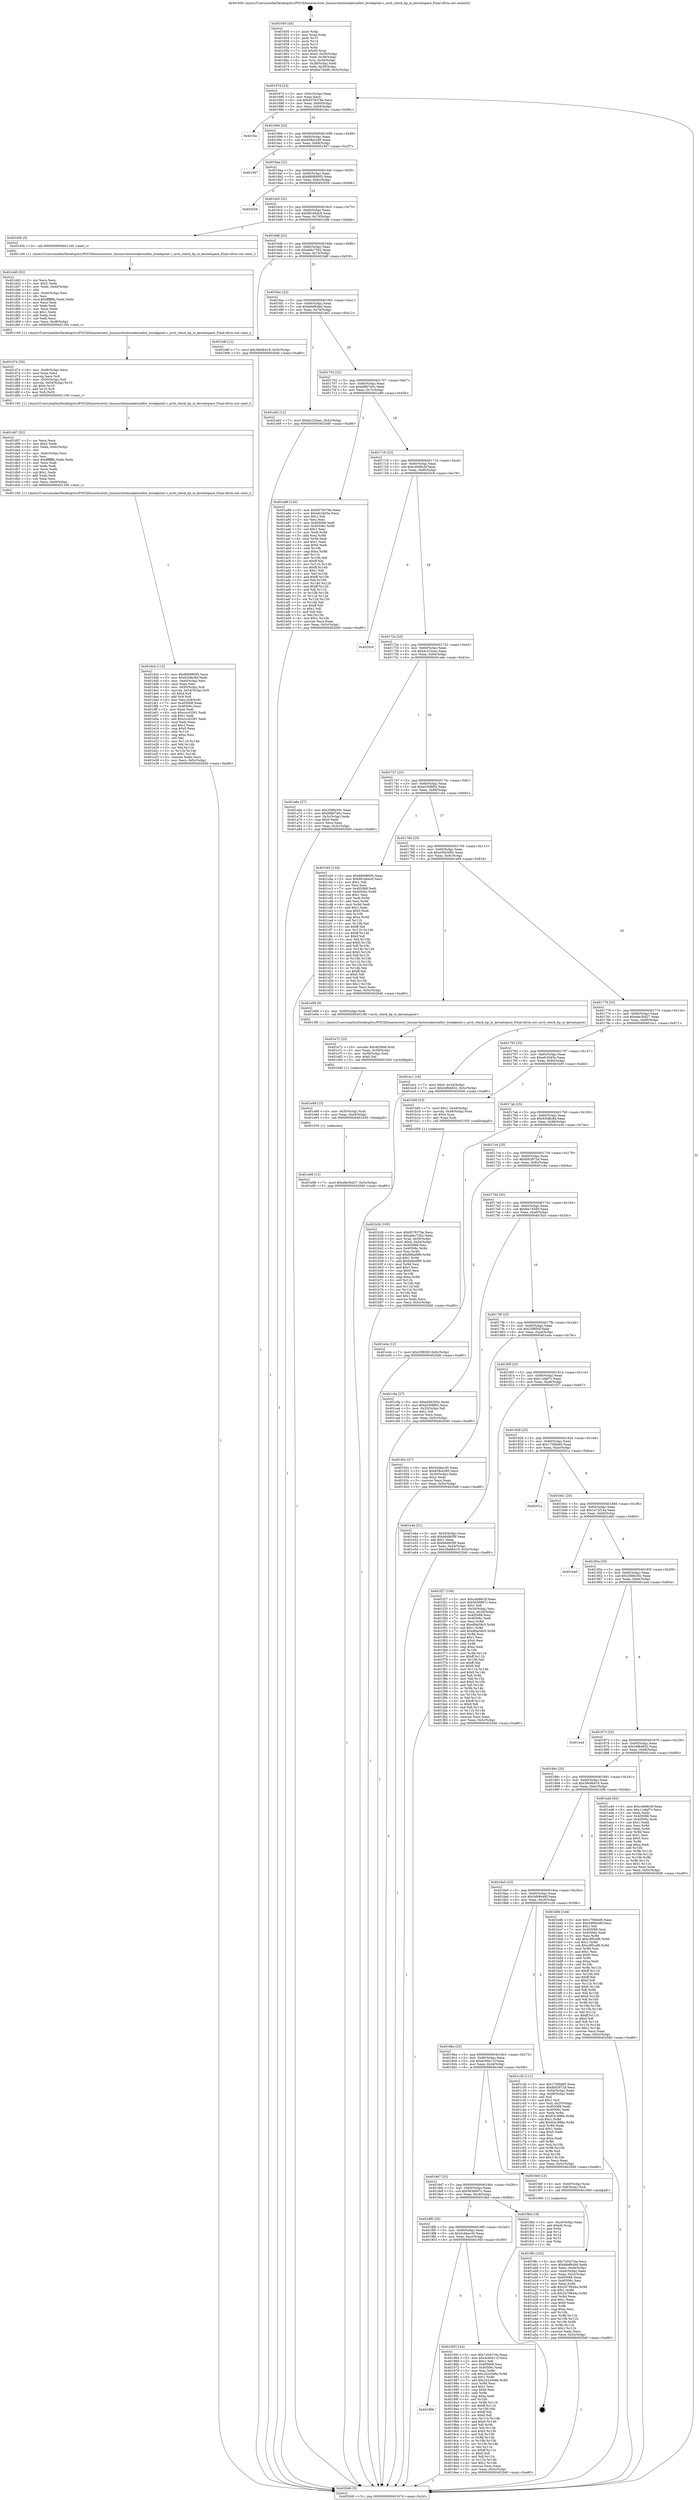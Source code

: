 digraph "0x401650" {
  label = "0x401650 (/mnt/c/Users/mathe/Desktop/tcc/POCII/binaries/extr_linuxarchxtensakernelhw_breakpoint.c_arch_check_bp_in_kernelspace_Final-ollvm.out::main(0))"
  labelloc = "t"
  node[shape=record]

  Entry [label="",width=0.3,height=0.3,shape=circle,fillcolor=black,style=filled]
  "0x40167d" [label="{
     0x40167d [23]\l
     | [instrs]\l
     &nbsp;&nbsp;0x40167d \<+3\>: mov -0x5c(%rbp),%eax\l
     &nbsp;&nbsp;0x401680 \<+2\>: mov %eax,%ecx\l
     &nbsp;&nbsp;0x401682 \<+6\>: sub $0x8578378e,%ecx\l
     &nbsp;&nbsp;0x401688 \<+3\>: mov %eax,-0x60(%rbp)\l
     &nbsp;&nbsp;0x40168b \<+3\>: mov %ecx,-0x64(%rbp)\l
     &nbsp;&nbsp;0x40168e \<+6\>: je 0000000000401fec \<main+0x99c\>\l
  }"]
  "0x401fec" [label="{
     0x401fec\l
  }", style=dashed]
  "0x401694" [label="{
     0x401694 [22]\l
     | [instrs]\l
     &nbsp;&nbsp;0x401694 \<+5\>: jmp 0000000000401699 \<main+0x49\>\l
     &nbsp;&nbsp;0x401699 \<+3\>: mov -0x60(%rbp),%eax\l
     &nbsp;&nbsp;0x40169c \<+5\>: sub $0x858ce280,%eax\l
     &nbsp;&nbsp;0x4016a1 \<+3\>: mov %eax,-0x68(%rbp)\l
     &nbsp;&nbsp;0x4016a4 \<+6\>: je 0000000000401947 \<main+0x2f7\>\l
  }"]
  Exit [label="",width=0.3,height=0.3,shape=circle,fillcolor=black,style=filled,peripheries=2]
  "0x401947" [label="{
     0x401947\l
  }", style=dashed]
  "0x4016aa" [label="{
     0x4016aa [22]\l
     | [instrs]\l
     &nbsp;&nbsp;0x4016aa \<+5\>: jmp 00000000004016af \<main+0x5f\>\l
     &nbsp;&nbsp;0x4016af \<+3\>: mov -0x60(%rbp),%eax\l
     &nbsp;&nbsp;0x4016b2 \<+5\>: sub $0x88088005,%eax\l
     &nbsp;&nbsp;0x4016b7 \<+3\>: mov %eax,-0x6c(%rbp)\l
     &nbsp;&nbsp;0x4016ba \<+6\>: je 0000000000402026 \<main+0x9d6\>\l
  }"]
  "0x401e98" [label="{
     0x401e98 [12]\l
     | [instrs]\l
     &nbsp;&nbsp;0x401e98 \<+7\>: movl $0xe8e30d27,-0x5c(%rbp)\l
     &nbsp;&nbsp;0x401e9f \<+5\>: jmp 00000000004020d0 \<main+0xa80\>\l
  }"]
  "0x402026" [label="{
     0x402026\l
  }", style=dashed]
  "0x4016c0" [label="{
     0x4016c0 [22]\l
     | [instrs]\l
     &nbsp;&nbsp;0x4016c0 \<+5\>: jmp 00000000004016c5 \<main+0x75\>\l
     &nbsp;&nbsp;0x4016c5 \<+3\>: mov -0x60(%rbp),%eax\l
     &nbsp;&nbsp;0x4016c8 \<+5\>: sub $0x981b64c8,%eax\l
     &nbsp;&nbsp;0x4016cd \<+3\>: mov %eax,-0x70(%rbp)\l
     &nbsp;&nbsp;0x4016d0 \<+6\>: je 0000000000401d3b \<main+0x6eb\>\l
  }"]
  "0x401e89" [label="{
     0x401e89 [15]\l
     | [instrs]\l
     &nbsp;&nbsp;0x401e89 \<+4\>: mov -0x50(%rbp),%rdi\l
     &nbsp;&nbsp;0x401e8d \<+6\>: mov %eax,-0xe4(%rbp)\l
     &nbsp;&nbsp;0x401e93 \<+5\>: call 0000000000401030 \<free@plt\>\l
     | [calls]\l
     &nbsp;&nbsp;0x401030 \{1\} (unknown)\l
  }"]
  "0x401d3b" [label="{
     0x401d3b [5]\l
     | [instrs]\l
     &nbsp;&nbsp;0x401d3b \<+5\>: call 0000000000401160 \<next_i\>\l
     | [calls]\l
     &nbsp;&nbsp;0x401160 \{1\} (/mnt/c/Users/mathe/Desktop/tcc/POCII/binaries/extr_linuxarchxtensakernelhw_breakpoint.c_arch_check_bp_in_kernelspace_Final-ollvm.out::next_i)\l
  }"]
  "0x4016d6" [label="{
     0x4016d6 [22]\l
     | [instrs]\l
     &nbsp;&nbsp;0x4016d6 \<+5\>: jmp 00000000004016db \<main+0x8b\>\l
     &nbsp;&nbsp;0x4016db \<+3\>: mov -0x60(%rbp),%eax\l
     &nbsp;&nbsp;0x4016de \<+5\>: sub $0xab6c7562,%eax\l
     &nbsp;&nbsp;0x4016e3 \<+3\>: mov %eax,-0x74(%rbp)\l
     &nbsp;&nbsp;0x4016e6 \<+6\>: je 0000000000401b8f \<main+0x53f\>\l
  }"]
  "0x401e72" [label="{
     0x401e72 [23]\l
     | [instrs]\l
     &nbsp;&nbsp;0x401e72 \<+10\>: movabs $0x4030b6,%rdi\l
     &nbsp;&nbsp;0x401e7c \<+3\>: mov %eax,-0x58(%rbp)\l
     &nbsp;&nbsp;0x401e7f \<+3\>: mov -0x58(%rbp),%esi\l
     &nbsp;&nbsp;0x401e82 \<+2\>: mov $0x0,%al\l
     &nbsp;&nbsp;0x401e84 \<+5\>: call 0000000000401040 \<printf@plt\>\l
     | [calls]\l
     &nbsp;&nbsp;0x401040 \{1\} (unknown)\l
  }"]
  "0x401b8f" [label="{
     0x401b8f [12]\l
     | [instrs]\l
     &nbsp;&nbsp;0x401b8f \<+7\>: movl $0x38e9b419,-0x5c(%rbp)\l
     &nbsp;&nbsp;0x401b96 \<+5\>: jmp 00000000004020d0 \<main+0xa80\>\l
  }"]
  "0x4016ec" [label="{
     0x4016ec [22]\l
     | [instrs]\l
     &nbsp;&nbsp;0x4016ec \<+5\>: jmp 00000000004016f1 \<main+0xa1\>\l
     &nbsp;&nbsp;0x4016f1 \<+3\>: mov -0x60(%rbp),%eax\l
     &nbsp;&nbsp;0x4016f4 \<+5\>: sub $0xb6ef64bd,%eax\l
     &nbsp;&nbsp;0x4016f9 \<+3\>: mov %eax,-0x78(%rbp)\l
     &nbsp;&nbsp;0x4016fc \<+6\>: je 0000000000401a62 \<main+0x412\>\l
  }"]
  "0x401dcb" [label="{
     0x401dcb [115]\l
     | [instrs]\l
     &nbsp;&nbsp;0x401dcb \<+5\>: mov $0x88088005,%ecx\l
     &nbsp;&nbsp;0x401dd0 \<+5\>: mov $0xfc5d6c8d,%edx\l
     &nbsp;&nbsp;0x401dd5 \<+6\>: mov -0xe0(%rbp),%esi\l
     &nbsp;&nbsp;0x401ddb \<+3\>: imul %eax,%esi\l
     &nbsp;&nbsp;0x401dde \<+4\>: mov -0x50(%rbp),%r8\l
     &nbsp;&nbsp;0x401de2 \<+4\>: movslq -0x54(%rbp),%r9\l
     &nbsp;&nbsp;0x401de6 \<+4\>: shl $0x4,%r9\l
     &nbsp;&nbsp;0x401dea \<+3\>: add %r9,%r8\l
     &nbsp;&nbsp;0x401ded \<+4\>: mov %esi,0x8(%r8)\l
     &nbsp;&nbsp;0x401df1 \<+7\>: mov 0x405068,%eax\l
     &nbsp;&nbsp;0x401df8 \<+7\>: mov 0x40506c,%esi\l
     &nbsp;&nbsp;0x401dff \<+2\>: mov %eax,%edi\l
     &nbsp;&nbsp;0x401e01 \<+6\>: sub $0xccc43391,%edi\l
     &nbsp;&nbsp;0x401e07 \<+3\>: sub $0x1,%edi\l
     &nbsp;&nbsp;0x401e0a \<+6\>: add $0xccc43391,%edi\l
     &nbsp;&nbsp;0x401e10 \<+3\>: imul %edi,%eax\l
     &nbsp;&nbsp;0x401e13 \<+3\>: and $0x1,%eax\l
     &nbsp;&nbsp;0x401e16 \<+3\>: cmp $0x0,%eax\l
     &nbsp;&nbsp;0x401e19 \<+4\>: sete %r11b\l
     &nbsp;&nbsp;0x401e1d \<+3\>: cmp $0xa,%esi\l
     &nbsp;&nbsp;0x401e20 \<+3\>: setl %bl\l
     &nbsp;&nbsp;0x401e23 \<+3\>: mov %r11b,%r14b\l
     &nbsp;&nbsp;0x401e26 \<+3\>: and %bl,%r14b\l
     &nbsp;&nbsp;0x401e29 \<+3\>: xor %bl,%r11b\l
     &nbsp;&nbsp;0x401e2c \<+3\>: or %r11b,%r14b\l
     &nbsp;&nbsp;0x401e2f \<+4\>: test $0x1,%r14b\l
     &nbsp;&nbsp;0x401e33 \<+3\>: cmovne %edx,%ecx\l
     &nbsp;&nbsp;0x401e36 \<+3\>: mov %ecx,-0x5c(%rbp)\l
     &nbsp;&nbsp;0x401e39 \<+5\>: jmp 00000000004020d0 \<main+0xa80\>\l
  }"]
  "0x401a62" [label="{
     0x401a62 [12]\l
     | [instrs]\l
     &nbsp;&nbsp;0x401a62 \<+7\>: movl $0xdc232eac,-0x5c(%rbp)\l
     &nbsp;&nbsp;0x401a69 \<+5\>: jmp 00000000004020d0 \<main+0xa80\>\l
  }"]
  "0x401702" [label="{
     0x401702 [22]\l
     | [instrs]\l
     &nbsp;&nbsp;0x401702 \<+5\>: jmp 0000000000401707 \<main+0xb7\>\l
     &nbsp;&nbsp;0x401707 \<+3\>: mov -0x60(%rbp),%eax\l
     &nbsp;&nbsp;0x40170a \<+5\>: sub $0xb8fd740c,%eax\l
     &nbsp;&nbsp;0x40170f \<+3\>: mov %eax,-0x7c(%rbp)\l
     &nbsp;&nbsp;0x401712 \<+6\>: je 0000000000401a89 \<main+0x439\>\l
  }"]
  "0x401d97" [label="{
     0x401d97 [52]\l
     | [instrs]\l
     &nbsp;&nbsp;0x401d97 \<+2\>: xor %ecx,%ecx\l
     &nbsp;&nbsp;0x401d99 \<+5\>: mov $0x2,%edx\l
     &nbsp;&nbsp;0x401d9e \<+6\>: mov %edx,-0xdc(%rbp)\l
     &nbsp;&nbsp;0x401da4 \<+1\>: cltd\l
     &nbsp;&nbsp;0x401da5 \<+6\>: mov -0xdc(%rbp),%esi\l
     &nbsp;&nbsp;0x401dab \<+2\>: idiv %esi\l
     &nbsp;&nbsp;0x401dad \<+6\>: imul $0xfffffffe,%edx,%edx\l
     &nbsp;&nbsp;0x401db3 \<+2\>: mov %ecx,%edi\l
     &nbsp;&nbsp;0x401db5 \<+2\>: sub %edx,%edi\l
     &nbsp;&nbsp;0x401db7 \<+2\>: mov %ecx,%edx\l
     &nbsp;&nbsp;0x401db9 \<+3\>: sub $0x1,%edx\l
     &nbsp;&nbsp;0x401dbc \<+2\>: add %edx,%edi\l
     &nbsp;&nbsp;0x401dbe \<+2\>: sub %edi,%ecx\l
     &nbsp;&nbsp;0x401dc0 \<+6\>: mov %ecx,-0xe0(%rbp)\l
     &nbsp;&nbsp;0x401dc6 \<+5\>: call 0000000000401160 \<next_i\>\l
     | [calls]\l
     &nbsp;&nbsp;0x401160 \{1\} (/mnt/c/Users/mathe/Desktop/tcc/POCII/binaries/extr_linuxarchxtensakernelhw_breakpoint.c_arch_check_bp_in_kernelspace_Final-ollvm.out::next_i)\l
  }"]
  "0x401a89" [label="{
     0x401a89 [134]\l
     | [instrs]\l
     &nbsp;&nbsp;0x401a89 \<+5\>: mov $0x8578378e,%eax\l
     &nbsp;&nbsp;0x401a8e \<+5\>: mov $0xefc3d45e,%ecx\l
     &nbsp;&nbsp;0x401a93 \<+2\>: mov $0x1,%dl\l
     &nbsp;&nbsp;0x401a95 \<+2\>: xor %esi,%esi\l
     &nbsp;&nbsp;0x401a97 \<+7\>: mov 0x405068,%edi\l
     &nbsp;&nbsp;0x401a9e \<+8\>: mov 0x40506c,%r8d\l
     &nbsp;&nbsp;0x401aa6 \<+3\>: sub $0x1,%esi\l
     &nbsp;&nbsp;0x401aa9 \<+3\>: mov %edi,%r9d\l
     &nbsp;&nbsp;0x401aac \<+3\>: add %esi,%r9d\l
     &nbsp;&nbsp;0x401aaf \<+4\>: imul %r9d,%edi\l
     &nbsp;&nbsp;0x401ab3 \<+3\>: and $0x1,%edi\l
     &nbsp;&nbsp;0x401ab6 \<+3\>: cmp $0x0,%edi\l
     &nbsp;&nbsp;0x401ab9 \<+4\>: sete %r10b\l
     &nbsp;&nbsp;0x401abd \<+4\>: cmp $0xa,%r8d\l
     &nbsp;&nbsp;0x401ac1 \<+4\>: setl %r11b\l
     &nbsp;&nbsp;0x401ac5 \<+3\>: mov %r10b,%bl\l
     &nbsp;&nbsp;0x401ac8 \<+3\>: xor $0xff,%bl\l
     &nbsp;&nbsp;0x401acb \<+3\>: mov %r11b,%r14b\l
     &nbsp;&nbsp;0x401ace \<+4\>: xor $0xff,%r14b\l
     &nbsp;&nbsp;0x401ad2 \<+3\>: xor $0x1,%dl\l
     &nbsp;&nbsp;0x401ad5 \<+3\>: mov %bl,%r15b\l
     &nbsp;&nbsp;0x401ad8 \<+4\>: and $0xff,%r15b\l
     &nbsp;&nbsp;0x401adc \<+3\>: and %dl,%r10b\l
     &nbsp;&nbsp;0x401adf \<+3\>: mov %r14b,%r12b\l
     &nbsp;&nbsp;0x401ae2 \<+4\>: and $0xff,%r12b\l
     &nbsp;&nbsp;0x401ae6 \<+3\>: and %dl,%r11b\l
     &nbsp;&nbsp;0x401ae9 \<+3\>: or %r10b,%r15b\l
     &nbsp;&nbsp;0x401aec \<+3\>: or %r11b,%r12b\l
     &nbsp;&nbsp;0x401aef \<+3\>: xor %r12b,%r15b\l
     &nbsp;&nbsp;0x401af2 \<+3\>: or %r14b,%bl\l
     &nbsp;&nbsp;0x401af5 \<+3\>: xor $0xff,%bl\l
     &nbsp;&nbsp;0x401af8 \<+3\>: or $0x1,%dl\l
     &nbsp;&nbsp;0x401afb \<+2\>: and %dl,%bl\l
     &nbsp;&nbsp;0x401afd \<+3\>: or %bl,%r15b\l
     &nbsp;&nbsp;0x401b00 \<+4\>: test $0x1,%r15b\l
     &nbsp;&nbsp;0x401b04 \<+3\>: cmovne %ecx,%eax\l
     &nbsp;&nbsp;0x401b07 \<+3\>: mov %eax,-0x5c(%rbp)\l
     &nbsp;&nbsp;0x401b0a \<+5\>: jmp 00000000004020d0 \<main+0xa80\>\l
  }"]
  "0x401718" [label="{
     0x401718 [22]\l
     | [instrs]\l
     &nbsp;&nbsp;0x401718 \<+5\>: jmp 000000000040171d \<main+0xcd\>\l
     &nbsp;&nbsp;0x40171d \<+3\>: mov -0x60(%rbp),%eax\l
     &nbsp;&nbsp;0x401720 \<+5\>: sub $0xc4668c5f,%eax\l
     &nbsp;&nbsp;0x401725 \<+3\>: mov %eax,-0x80(%rbp)\l
     &nbsp;&nbsp;0x401728 \<+6\>: je 00000000004020c9 \<main+0xa79\>\l
  }"]
  "0x401d74" [label="{
     0x401d74 [35]\l
     | [instrs]\l
     &nbsp;&nbsp;0x401d74 \<+6\>: mov -0xd8(%rbp),%ecx\l
     &nbsp;&nbsp;0x401d7a \<+3\>: imul %eax,%ecx\l
     &nbsp;&nbsp;0x401d7d \<+3\>: movslq %ecx,%r8\l
     &nbsp;&nbsp;0x401d80 \<+4\>: mov -0x50(%rbp),%r9\l
     &nbsp;&nbsp;0x401d84 \<+4\>: movslq -0x54(%rbp),%r10\l
     &nbsp;&nbsp;0x401d88 \<+4\>: shl $0x4,%r10\l
     &nbsp;&nbsp;0x401d8c \<+3\>: add %r10,%r9\l
     &nbsp;&nbsp;0x401d8f \<+3\>: mov %r8,(%r9)\l
     &nbsp;&nbsp;0x401d92 \<+5\>: call 0000000000401160 \<next_i\>\l
     | [calls]\l
     &nbsp;&nbsp;0x401160 \{1\} (/mnt/c/Users/mathe/Desktop/tcc/POCII/binaries/extr_linuxarchxtensakernelhw_breakpoint.c_arch_check_bp_in_kernelspace_Final-ollvm.out::next_i)\l
  }"]
  "0x4020c9" [label="{
     0x4020c9\l
  }", style=dashed]
  "0x40172e" [label="{
     0x40172e [25]\l
     | [instrs]\l
     &nbsp;&nbsp;0x40172e \<+5\>: jmp 0000000000401733 \<main+0xe3\>\l
     &nbsp;&nbsp;0x401733 \<+3\>: mov -0x60(%rbp),%eax\l
     &nbsp;&nbsp;0x401736 \<+5\>: sub $0xdc232eac,%eax\l
     &nbsp;&nbsp;0x40173b \<+6\>: mov %eax,-0x84(%rbp)\l
     &nbsp;&nbsp;0x401741 \<+6\>: je 0000000000401a6e \<main+0x41e\>\l
  }"]
  "0x401d40" [label="{
     0x401d40 [52]\l
     | [instrs]\l
     &nbsp;&nbsp;0x401d40 \<+2\>: xor %ecx,%ecx\l
     &nbsp;&nbsp;0x401d42 \<+5\>: mov $0x2,%edx\l
     &nbsp;&nbsp;0x401d47 \<+6\>: mov %edx,-0xd4(%rbp)\l
     &nbsp;&nbsp;0x401d4d \<+1\>: cltd\l
     &nbsp;&nbsp;0x401d4e \<+6\>: mov -0xd4(%rbp),%esi\l
     &nbsp;&nbsp;0x401d54 \<+2\>: idiv %esi\l
     &nbsp;&nbsp;0x401d56 \<+6\>: imul $0xfffffffe,%edx,%edx\l
     &nbsp;&nbsp;0x401d5c \<+2\>: mov %ecx,%edi\l
     &nbsp;&nbsp;0x401d5e \<+2\>: sub %edx,%edi\l
     &nbsp;&nbsp;0x401d60 \<+2\>: mov %ecx,%edx\l
     &nbsp;&nbsp;0x401d62 \<+3\>: sub $0x1,%edx\l
     &nbsp;&nbsp;0x401d65 \<+2\>: add %edx,%edi\l
     &nbsp;&nbsp;0x401d67 \<+2\>: sub %edi,%ecx\l
     &nbsp;&nbsp;0x401d69 \<+6\>: mov %ecx,-0xd8(%rbp)\l
     &nbsp;&nbsp;0x401d6f \<+5\>: call 0000000000401160 \<next_i\>\l
     | [calls]\l
     &nbsp;&nbsp;0x401160 \{1\} (/mnt/c/Users/mathe/Desktop/tcc/POCII/binaries/extr_linuxarchxtensakernelhw_breakpoint.c_arch_check_bp_in_kernelspace_Final-ollvm.out::next_i)\l
  }"]
  "0x401a6e" [label="{
     0x401a6e [27]\l
     | [instrs]\l
     &nbsp;&nbsp;0x401a6e \<+5\>: mov $0x2588c50c,%eax\l
     &nbsp;&nbsp;0x401a73 \<+5\>: mov $0xb8fd740c,%ecx\l
     &nbsp;&nbsp;0x401a78 \<+3\>: mov -0x2c(%rbp),%edx\l
     &nbsp;&nbsp;0x401a7b \<+3\>: cmp $0x0,%edx\l
     &nbsp;&nbsp;0x401a7e \<+3\>: cmove %ecx,%eax\l
     &nbsp;&nbsp;0x401a81 \<+3\>: mov %eax,-0x5c(%rbp)\l
     &nbsp;&nbsp;0x401a84 \<+5\>: jmp 00000000004020d0 \<main+0xa80\>\l
  }"]
  "0x401747" [label="{
     0x401747 [25]\l
     | [instrs]\l
     &nbsp;&nbsp;0x401747 \<+5\>: jmp 000000000040174c \<main+0xfc\>\l
     &nbsp;&nbsp;0x40174c \<+3\>: mov -0x60(%rbp),%eax\l
     &nbsp;&nbsp;0x40174f \<+5\>: sub $0xe5308f02,%eax\l
     &nbsp;&nbsp;0x401754 \<+6\>: mov %eax,-0x88(%rbp)\l
     &nbsp;&nbsp;0x40175a \<+6\>: je 0000000000401cb5 \<main+0x665\>\l
  }"]
  "0x401b26" [label="{
     0x401b26 [105]\l
     | [instrs]\l
     &nbsp;&nbsp;0x401b26 \<+5\>: mov $0x8578378e,%ecx\l
     &nbsp;&nbsp;0x401b2b \<+5\>: mov $0xab6c7562,%edx\l
     &nbsp;&nbsp;0x401b30 \<+4\>: mov %rax,-0x50(%rbp)\l
     &nbsp;&nbsp;0x401b34 \<+7\>: movl $0x0,-0x54(%rbp)\l
     &nbsp;&nbsp;0x401b3b \<+7\>: mov 0x405068,%esi\l
     &nbsp;&nbsp;0x401b42 \<+8\>: mov 0x40506c,%r8d\l
     &nbsp;&nbsp;0x401b4a \<+3\>: mov %esi,%r9d\l
     &nbsp;&nbsp;0x401b4d \<+7\>: sub $0xb6fad9f9,%r9d\l
     &nbsp;&nbsp;0x401b54 \<+4\>: sub $0x1,%r9d\l
     &nbsp;&nbsp;0x401b58 \<+7\>: add $0xb6fad9f9,%r9d\l
     &nbsp;&nbsp;0x401b5f \<+4\>: imul %r9d,%esi\l
     &nbsp;&nbsp;0x401b63 \<+3\>: and $0x1,%esi\l
     &nbsp;&nbsp;0x401b66 \<+3\>: cmp $0x0,%esi\l
     &nbsp;&nbsp;0x401b69 \<+4\>: sete %r10b\l
     &nbsp;&nbsp;0x401b6d \<+4\>: cmp $0xa,%r8d\l
     &nbsp;&nbsp;0x401b71 \<+4\>: setl %r11b\l
     &nbsp;&nbsp;0x401b75 \<+3\>: mov %r10b,%bl\l
     &nbsp;&nbsp;0x401b78 \<+3\>: and %r11b,%bl\l
     &nbsp;&nbsp;0x401b7b \<+3\>: xor %r11b,%r10b\l
     &nbsp;&nbsp;0x401b7e \<+3\>: or %r10b,%bl\l
     &nbsp;&nbsp;0x401b81 \<+3\>: test $0x1,%bl\l
     &nbsp;&nbsp;0x401b84 \<+3\>: cmovne %edx,%ecx\l
     &nbsp;&nbsp;0x401b87 \<+3\>: mov %ecx,-0x5c(%rbp)\l
     &nbsp;&nbsp;0x401b8a \<+5\>: jmp 00000000004020d0 \<main+0xa80\>\l
  }"]
  "0x401cb5" [label="{
     0x401cb5 [134]\l
     | [instrs]\l
     &nbsp;&nbsp;0x401cb5 \<+5\>: mov $0x88088005,%eax\l
     &nbsp;&nbsp;0x401cba \<+5\>: mov $0x981b64c8,%ecx\l
     &nbsp;&nbsp;0x401cbf \<+2\>: mov $0x1,%dl\l
     &nbsp;&nbsp;0x401cc1 \<+2\>: xor %esi,%esi\l
     &nbsp;&nbsp;0x401cc3 \<+7\>: mov 0x405068,%edi\l
     &nbsp;&nbsp;0x401cca \<+8\>: mov 0x40506c,%r8d\l
     &nbsp;&nbsp;0x401cd2 \<+3\>: sub $0x1,%esi\l
     &nbsp;&nbsp;0x401cd5 \<+3\>: mov %edi,%r9d\l
     &nbsp;&nbsp;0x401cd8 \<+3\>: add %esi,%r9d\l
     &nbsp;&nbsp;0x401cdb \<+4\>: imul %r9d,%edi\l
     &nbsp;&nbsp;0x401cdf \<+3\>: and $0x1,%edi\l
     &nbsp;&nbsp;0x401ce2 \<+3\>: cmp $0x0,%edi\l
     &nbsp;&nbsp;0x401ce5 \<+4\>: sete %r10b\l
     &nbsp;&nbsp;0x401ce9 \<+4\>: cmp $0xa,%r8d\l
     &nbsp;&nbsp;0x401ced \<+4\>: setl %r11b\l
     &nbsp;&nbsp;0x401cf1 \<+3\>: mov %r10b,%bl\l
     &nbsp;&nbsp;0x401cf4 \<+3\>: xor $0xff,%bl\l
     &nbsp;&nbsp;0x401cf7 \<+3\>: mov %r11b,%r14b\l
     &nbsp;&nbsp;0x401cfa \<+4\>: xor $0xff,%r14b\l
     &nbsp;&nbsp;0x401cfe \<+3\>: xor $0x0,%dl\l
     &nbsp;&nbsp;0x401d01 \<+3\>: mov %bl,%r15b\l
     &nbsp;&nbsp;0x401d04 \<+4\>: and $0x0,%r15b\l
     &nbsp;&nbsp;0x401d08 \<+3\>: and %dl,%r10b\l
     &nbsp;&nbsp;0x401d0b \<+3\>: mov %r14b,%r12b\l
     &nbsp;&nbsp;0x401d0e \<+4\>: and $0x0,%r12b\l
     &nbsp;&nbsp;0x401d12 \<+3\>: and %dl,%r11b\l
     &nbsp;&nbsp;0x401d15 \<+3\>: or %r10b,%r15b\l
     &nbsp;&nbsp;0x401d18 \<+3\>: or %r11b,%r12b\l
     &nbsp;&nbsp;0x401d1b \<+3\>: xor %r12b,%r15b\l
     &nbsp;&nbsp;0x401d1e \<+3\>: or %r14b,%bl\l
     &nbsp;&nbsp;0x401d21 \<+3\>: xor $0xff,%bl\l
     &nbsp;&nbsp;0x401d24 \<+3\>: or $0x0,%dl\l
     &nbsp;&nbsp;0x401d27 \<+2\>: and %dl,%bl\l
     &nbsp;&nbsp;0x401d29 \<+3\>: or %bl,%r15b\l
     &nbsp;&nbsp;0x401d2c \<+4\>: test $0x1,%r15b\l
     &nbsp;&nbsp;0x401d30 \<+3\>: cmovne %ecx,%eax\l
     &nbsp;&nbsp;0x401d33 \<+3\>: mov %eax,-0x5c(%rbp)\l
     &nbsp;&nbsp;0x401d36 \<+5\>: jmp 00000000004020d0 \<main+0xa80\>\l
  }"]
  "0x401760" [label="{
     0x401760 [25]\l
     | [instrs]\l
     &nbsp;&nbsp;0x401760 \<+5\>: jmp 0000000000401765 \<main+0x115\>\l
     &nbsp;&nbsp;0x401765 \<+3\>: mov -0x60(%rbp),%eax\l
     &nbsp;&nbsp;0x401768 \<+5\>: sub $0xe56b300c,%eax\l
     &nbsp;&nbsp;0x40176d \<+6\>: mov %eax,-0x8c(%rbp)\l
     &nbsp;&nbsp;0x401773 \<+6\>: je 0000000000401e69 \<main+0x819\>\l
  }"]
  "0x4019fc" [label="{
     0x4019fc [102]\l
     | [instrs]\l
     &nbsp;&nbsp;0x4019fc \<+5\>: mov $0x7c0437da,%ecx\l
     &nbsp;&nbsp;0x401a01 \<+5\>: mov $0xb6ef64bd,%edx\l
     &nbsp;&nbsp;0x401a06 \<+3\>: mov %eax,-0x44(%rbp)\l
     &nbsp;&nbsp;0x401a09 \<+3\>: mov -0x44(%rbp),%eax\l
     &nbsp;&nbsp;0x401a0c \<+3\>: mov %eax,-0x2c(%rbp)\l
     &nbsp;&nbsp;0x401a0f \<+7\>: mov 0x405068,%eax\l
     &nbsp;&nbsp;0x401a16 \<+7\>: mov 0x40506c,%esi\l
     &nbsp;&nbsp;0x401a1d \<+3\>: mov %eax,%r8d\l
     &nbsp;&nbsp;0x401a20 \<+7\>: add $0x2479944a,%r8d\l
     &nbsp;&nbsp;0x401a27 \<+4\>: sub $0x1,%r8d\l
     &nbsp;&nbsp;0x401a2b \<+7\>: sub $0x2479944a,%r8d\l
     &nbsp;&nbsp;0x401a32 \<+4\>: imul %r8d,%eax\l
     &nbsp;&nbsp;0x401a36 \<+3\>: and $0x1,%eax\l
     &nbsp;&nbsp;0x401a39 \<+3\>: cmp $0x0,%eax\l
     &nbsp;&nbsp;0x401a3c \<+4\>: sete %r9b\l
     &nbsp;&nbsp;0x401a40 \<+3\>: cmp $0xa,%esi\l
     &nbsp;&nbsp;0x401a43 \<+4\>: setl %r10b\l
     &nbsp;&nbsp;0x401a47 \<+3\>: mov %r9b,%r11b\l
     &nbsp;&nbsp;0x401a4a \<+3\>: and %r10b,%r11b\l
     &nbsp;&nbsp;0x401a4d \<+3\>: xor %r10b,%r9b\l
     &nbsp;&nbsp;0x401a50 \<+3\>: or %r9b,%r11b\l
     &nbsp;&nbsp;0x401a53 \<+4\>: test $0x1,%r11b\l
     &nbsp;&nbsp;0x401a57 \<+3\>: cmovne %edx,%ecx\l
     &nbsp;&nbsp;0x401a5a \<+3\>: mov %ecx,-0x5c(%rbp)\l
     &nbsp;&nbsp;0x401a5d \<+5\>: jmp 00000000004020d0 \<main+0xa80\>\l
  }"]
  "0x401e69" [label="{
     0x401e69 [9]\l
     | [instrs]\l
     &nbsp;&nbsp;0x401e69 \<+4\>: mov -0x50(%rbp),%rdi\l
     &nbsp;&nbsp;0x401e6d \<+5\>: call 00000000004013f0 \<arch_check_bp_in_kernelspace\>\l
     | [calls]\l
     &nbsp;&nbsp;0x4013f0 \{1\} (/mnt/c/Users/mathe/Desktop/tcc/POCII/binaries/extr_linuxarchxtensakernelhw_breakpoint.c_arch_check_bp_in_kernelspace_Final-ollvm.out::arch_check_bp_in_kernelspace)\l
  }"]
  "0x401779" [label="{
     0x401779 [25]\l
     | [instrs]\l
     &nbsp;&nbsp;0x401779 \<+5\>: jmp 000000000040177e \<main+0x12e\>\l
     &nbsp;&nbsp;0x40177e \<+3\>: mov -0x60(%rbp),%eax\l
     &nbsp;&nbsp;0x401781 \<+5\>: sub $0xe8e30d27,%eax\l
     &nbsp;&nbsp;0x401786 \<+6\>: mov %eax,-0x90(%rbp)\l
     &nbsp;&nbsp;0x40178c \<+6\>: je 0000000000401ec1 \<main+0x871\>\l
  }"]
  "0x401909" [label="{
     0x401909\l
  }", style=dashed]
  "0x401ec1" [label="{
     0x401ec1 [19]\l
     | [instrs]\l
     &nbsp;&nbsp;0x401ec1 \<+7\>: movl $0x0,-0x34(%rbp)\l
     &nbsp;&nbsp;0x401ec8 \<+7\>: movl $0x34fb4652,-0x5c(%rbp)\l
     &nbsp;&nbsp;0x401ecf \<+5\>: jmp 00000000004020d0 \<main+0xa80\>\l
  }"]
  "0x401792" [label="{
     0x401792 [25]\l
     | [instrs]\l
     &nbsp;&nbsp;0x401792 \<+5\>: jmp 0000000000401797 \<main+0x147\>\l
     &nbsp;&nbsp;0x401797 \<+3\>: mov -0x60(%rbp),%eax\l
     &nbsp;&nbsp;0x40179a \<+5\>: sub $0xefc3d45e,%eax\l
     &nbsp;&nbsp;0x40179f \<+6\>: mov %eax,-0x94(%rbp)\l
     &nbsp;&nbsp;0x4017a5 \<+6\>: je 0000000000401b0f \<main+0x4bf\>\l
  }"]
  "0x40195f" [label="{
     0x40195f [144]\l
     | [instrs]\l
     &nbsp;&nbsp;0x40195f \<+5\>: mov $0x7c0437da,%eax\l
     &nbsp;&nbsp;0x401964 \<+5\>: mov $0x4c90e11f,%ecx\l
     &nbsp;&nbsp;0x401969 \<+2\>: mov $0x1,%dl\l
     &nbsp;&nbsp;0x40196b \<+7\>: mov 0x405068,%esi\l
     &nbsp;&nbsp;0x401972 \<+7\>: mov 0x40506c,%edi\l
     &nbsp;&nbsp;0x401979 \<+3\>: mov %esi,%r8d\l
     &nbsp;&nbsp;0x40197c \<+7\>: sub $0x242d3e8e,%r8d\l
     &nbsp;&nbsp;0x401983 \<+4\>: sub $0x1,%r8d\l
     &nbsp;&nbsp;0x401987 \<+7\>: add $0x242d3e8e,%r8d\l
     &nbsp;&nbsp;0x40198e \<+4\>: imul %r8d,%esi\l
     &nbsp;&nbsp;0x401992 \<+3\>: and $0x1,%esi\l
     &nbsp;&nbsp;0x401995 \<+3\>: cmp $0x0,%esi\l
     &nbsp;&nbsp;0x401998 \<+4\>: sete %r9b\l
     &nbsp;&nbsp;0x40199c \<+3\>: cmp $0xa,%edi\l
     &nbsp;&nbsp;0x40199f \<+4\>: setl %r10b\l
     &nbsp;&nbsp;0x4019a3 \<+3\>: mov %r9b,%r11b\l
     &nbsp;&nbsp;0x4019a6 \<+4\>: xor $0xff,%r11b\l
     &nbsp;&nbsp;0x4019aa \<+3\>: mov %r10b,%bl\l
     &nbsp;&nbsp;0x4019ad \<+3\>: xor $0xff,%bl\l
     &nbsp;&nbsp;0x4019b0 \<+3\>: xor $0x0,%dl\l
     &nbsp;&nbsp;0x4019b3 \<+3\>: mov %r11b,%r14b\l
     &nbsp;&nbsp;0x4019b6 \<+4\>: and $0x0,%r14b\l
     &nbsp;&nbsp;0x4019ba \<+3\>: and %dl,%r9b\l
     &nbsp;&nbsp;0x4019bd \<+3\>: mov %bl,%r15b\l
     &nbsp;&nbsp;0x4019c0 \<+4\>: and $0x0,%r15b\l
     &nbsp;&nbsp;0x4019c4 \<+3\>: and %dl,%r10b\l
     &nbsp;&nbsp;0x4019c7 \<+3\>: or %r9b,%r14b\l
     &nbsp;&nbsp;0x4019ca \<+3\>: or %r10b,%r15b\l
     &nbsp;&nbsp;0x4019cd \<+3\>: xor %r15b,%r14b\l
     &nbsp;&nbsp;0x4019d0 \<+3\>: or %bl,%r11b\l
     &nbsp;&nbsp;0x4019d3 \<+4\>: xor $0xff,%r11b\l
     &nbsp;&nbsp;0x4019d7 \<+3\>: or $0x0,%dl\l
     &nbsp;&nbsp;0x4019da \<+3\>: and %dl,%r11b\l
     &nbsp;&nbsp;0x4019dd \<+3\>: or %r11b,%r14b\l
     &nbsp;&nbsp;0x4019e0 \<+4\>: test $0x1,%r14b\l
     &nbsp;&nbsp;0x4019e4 \<+3\>: cmovne %ecx,%eax\l
     &nbsp;&nbsp;0x4019e7 \<+3\>: mov %eax,-0x5c(%rbp)\l
     &nbsp;&nbsp;0x4019ea \<+5\>: jmp 00000000004020d0 \<main+0xa80\>\l
  }"]
  "0x401b0f" [label="{
     0x401b0f [23]\l
     | [instrs]\l
     &nbsp;&nbsp;0x401b0f \<+7\>: movl $0x1,-0x48(%rbp)\l
     &nbsp;&nbsp;0x401b16 \<+4\>: movslq -0x48(%rbp),%rax\l
     &nbsp;&nbsp;0x401b1a \<+4\>: shl $0x4,%rax\l
     &nbsp;&nbsp;0x401b1e \<+3\>: mov %rax,%rdi\l
     &nbsp;&nbsp;0x401b21 \<+5\>: call 0000000000401050 \<malloc@plt\>\l
     | [calls]\l
     &nbsp;&nbsp;0x401050 \{1\} (unknown)\l
  }"]
  "0x4017ab" [label="{
     0x4017ab [25]\l
     | [instrs]\l
     &nbsp;&nbsp;0x4017ab \<+5\>: jmp 00000000004017b0 \<main+0x160\>\l
     &nbsp;&nbsp;0x4017b0 \<+3\>: mov -0x60(%rbp),%eax\l
     &nbsp;&nbsp;0x4017b3 \<+5\>: sub $0xfc5d6c8d,%eax\l
     &nbsp;&nbsp;0x4017b8 \<+6\>: mov %eax,-0x98(%rbp)\l
     &nbsp;&nbsp;0x4017be \<+6\>: je 0000000000401e3e \<main+0x7ee\>\l
  }"]
  "0x4018f0" [label="{
     0x4018f0 [25]\l
     | [instrs]\l
     &nbsp;&nbsp;0x4018f0 \<+5\>: jmp 00000000004018f5 \<main+0x2a5\>\l
     &nbsp;&nbsp;0x4018f5 \<+3\>: mov -0x60(%rbp),%eax\l
     &nbsp;&nbsp;0x4018f8 \<+5\>: sub $0x5cbbec45,%eax\l
     &nbsp;&nbsp;0x4018fd \<+6\>: mov %eax,-0xcc(%rbp)\l
     &nbsp;&nbsp;0x401903 \<+6\>: je 000000000040195f \<main+0x30f\>\l
  }"]
  "0x401e3e" [label="{
     0x401e3e [12]\l
     | [instrs]\l
     &nbsp;&nbsp;0x401e3e \<+7\>: movl $0x25f850f,-0x5c(%rbp)\l
     &nbsp;&nbsp;0x401e45 \<+5\>: jmp 00000000004020d0 \<main+0xa80\>\l
  }"]
  "0x4017c4" [label="{
     0x4017c4 [25]\l
     | [instrs]\l
     &nbsp;&nbsp;0x4017c4 \<+5\>: jmp 00000000004017c9 \<main+0x179\>\l
     &nbsp;&nbsp;0x4017c9 \<+3\>: mov -0x60(%rbp),%eax\l
     &nbsp;&nbsp;0x4017cc \<+5\>: sub $0xfd43972d,%eax\l
     &nbsp;&nbsp;0x4017d1 \<+6\>: mov %eax,-0x9c(%rbp)\l
     &nbsp;&nbsp;0x4017d7 \<+6\>: je 0000000000401c9a \<main+0x64a\>\l
  }"]
  "0x401fbd" [label="{
     0x401fbd [19]\l
     | [instrs]\l
     &nbsp;&nbsp;0x401fbd \<+3\>: mov -0x24(%rbp),%eax\l
     &nbsp;&nbsp;0x401fc0 \<+7\>: add $0xd0,%rsp\l
     &nbsp;&nbsp;0x401fc7 \<+1\>: pop %rbx\l
     &nbsp;&nbsp;0x401fc8 \<+2\>: pop %r12\l
     &nbsp;&nbsp;0x401fca \<+2\>: pop %r14\l
     &nbsp;&nbsp;0x401fcc \<+2\>: pop %r15\l
     &nbsp;&nbsp;0x401fce \<+1\>: pop %rbp\l
     &nbsp;&nbsp;0x401fcf \<+1\>: ret\l
  }"]
  "0x401c9a" [label="{
     0x401c9a [27]\l
     | [instrs]\l
     &nbsp;&nbsp;0x401c9a \<+5\>: mov $0xe56b300c,%eax\l
     &nbsp;&nbsp;0x401c9f \<+5\>: mov $0xe5308f02,%ecx\l
     &nbsp;&nbsp;0x401ca4 \<+3\>: mov -0x25(%rbp),%dl\l
     &nbsp;&nbsp;0x401ca7 \<+3\>: test $0x1,%dl\l
     &nbsp;&nbsp;0x401caa \<+3\>: cmovne %ecx,%eax\l
     &nbsp;&nbsp;0x401cad \<+3\>: mov %eax,-0x5c(%rbp)\l
     &nbsp;&nbsp;0x401cb0 \<+5\>: jmp 00000000004020d0 \<main+0xa80\>\l
  }"]
  "0x4017dd" [label="{
     0x4017dd [25]\l
     | [instrs]\l
     &nbsp;&nbsp;0x4017dd \<+5\>: jmp 00000000004017e2 \<main+0x192\>\l
     &nbsp;&nbsp;0x4017e2 \<+3\>: mov -0x60(%rbp),%eax\l
     &nbsp;&nbsp;0x4017e5 \<+5\>: sub $0xfee745d9,%eax\l
     &nbsp;&nbsp;0x4017ea \<+6\>: mov %eax,-0xa0(%rbp)\l
     &nbsp;&nbsp;0x4017f0 \<+6\>: je 000000000040192c \<main+0x2dc\>\l
  }"]
  "0x4018d7" [label="{
     0x4018d7 [25]\l
     | [instrs]\l
     &nbsp;&nbsp;0x4018d7 \<+5\>: jmp 00000000004018dc \<main+0x28c\>\l
     &nbsp;&nbsp;0x4018dc \<+3\>: mov -0x60(%rbp),%eax\l
     &nbsp;&nbsp;0x4018df \<+5\>: sub $0x5636897c,%eax\l
     &nbsp;&nbsp;0x4018e4 \<+6\>: mov %eax,-0xc8(%rbp)\l
     &nbsp;&nbsp;0x4018ea \<+6\>: je 0000000000401fbd \<main+0x96d\>\l
  }"]
  "0x40192c" [label="{
     0x40192c [27]\l
     | [instrs]\l
     &nbsp;&nbsp;0x40192c \<+5\>: mov $0x5cbbec45,%eax\l
     &nbsp;&nbsp;0x401931 \<+5\>: mov $0x858ce280,%ecx\l
     &nbsp;&nbsp;0x401936 \<+3\>: mov -0x30(%rbp),%edx\l
     &nbsp;&nbsp;0x401939 \<+3\>: cmp $0x2,%edx\l
     &nbsp;&nbsp;0x40193c \<+3\>: cmovne %ecx,%eax\l
     &nbsp;&nbsp;0x40193f \<+3\>: mov %eax,-0x5c(%rbp)\l
     &nbsp;&nbsp;0x401942 \<+5\>: jmp 00000000004020d0 \<main+0xa80\>\l
  }"]
  "0x4017f6" [label="{
     0x4017f6 [25]\l
     | [instrs]\l
     &nbsp;&nbsp;0x4017f6 \<+5\>: jmp 00000000004017fb \<main+0x1ab\>\l
     &nbsp;&nbsp;0x4017fb \<+3\>: mov -0x60(%rbp),%eax\l
     &nbsp;&nbsp;0x4017fe \<+5\>: sub $0x25f850f,%eax\l
     &nbsp;&nbsp;0x401803 \<+6\>: mov %eax,-0xa4(%rbp)\l
     &nbsp;&nbsp;0x401809 \<+6\>: je 0000000000401e4a \<main+0x7fa\>\l
  }"]
  "0x4020d0" [label="{
     0x4020d0 [5]\l
     | [instrs]\l
     &nbsp;&nbsp;0x4020d0 \<+5\>: jmp 000000000040167d \<main+0x2d\>\l
  }"]
  "0x401650" [label="{
     0x401650 [45]\l
     | [instrs]\l
     &nbsp;&nbsp;0x401650 \<+1\>: push %rbp\l
     &nbsp;&nbsp;0x401651 \<+3\>: mov %rsp,%rbp\l
     &nbsp;&nbsp;0x401654 \<+2\>: push %r15\l
     &nbsp;&nbsp;0x401656 \<+2\>: push %r14\l
     &nbsp;&nbsp;0x401658 \<+2\>: push %r12\l
     &nbsp;&nbsp;0x40165a \<+1\>: push %rbx\l
     &nbsp;&nbsp;0x40165b \<+7\>: sub $0xd0,%rsp\l
     &nbsp;&nbsp;0x401662 \<+7\>: movl $0x0,-0x34(%rbp)\l
     &nbsp;&nbsp;0x401669 \<+3\>: mov %edi,-0x38(%rbp)\l
     &nbsp;&nbsp;0x40166c \<+4\>: mov %rsi,-0x40(%rbp)\l
     &nbsp;&nbsp;0x401670 \<+3\>: mov -0x38(%rbp),%edi\l
     &nbsp;&nbsp;0x401673 \<+3\>: mov %edi,-0x30(%rbp)\l
     &nbsp;&nbsp;0x401676 \<+7\>: movl $0xfee745d9,-0x5c(%rbp)\l
  }"]
  "0x4019ef" [label="{
     0x4019ef [13]\l
     | [instrs]\l
     &nbsp;&nbsp;0x4019ef \<+4\>: mov -0x40(%rbp),%rax\l
     &nbsp;&nbsp;0x4019f3 \<+4\>: mov 0x8(%rax),%rdi\l
     &nbsp;&nbsp;0x4019f7 \<+5\>: call 0000000000401060 \<atoi@plt\>\l
     | [calls]\l
     &nbsp;&nbsp;0x401060 \{1\} (unknown)\l
  }"]
  "0x401e4a" [label="{
     0x401e4a [31]\l
     | [instrs]\l
     &nbsp;&nbsp;0x401e4a \<+3\>: mov -0x54(%rbp),%eax\l
     &nbsp;&nbsp;0x401e4d \<+5\>: add $0xb6dfe5f9,%eax\l
     &nbsp;&nbsp;0x401e52 \<+3\>: add $0x1,%eax\l
     &nbsp;&nbsp;0x401e55 \<+5\>: sub $0xb6dfe5f9,%eax\l
     &nbsp;&nbsp;0x401e5a \<+3\>: mov %eax,-0x54(%rbp)\l
     &nbsp;&nbsp;0x401e5d \<+7\>: movl $0x38e9b419,-0x5c(%rbp)\l
     &nbsp;&nbsp;0x401e64 \<+5\>: jmp 00000000004020d0 \<main+0xa80\>\l
  }"]
  "0x40180f" [label="{
     0x40180f [25]\l
     | [instrs]\l
     &nbsp;&nbsp;0x40180f \<+5\>: jmp 0000000000401814 \<main+0x1c4\>\l
     &nbsp;&nbsp;0x401814 \<+3\>: mov -0x60(%rbp),%eax\l
     &nbsp;&nbsp;0x401817 \<+5\>: sub $0x11afaf7c,%eax\l
     &nbsp;&nbsp;0x40181c \<+6\>: mov %eax,-0xa8(%rbp)\l
     &nbsp;&nbsp;0x401822 \<+6\>: je 0000000000401f27 \<main+0x8d7\>\l
  }"]
  "0x4018be" [label="{
     0x4018be [25]\l
     | [instrs]\l
     &nbsp;&nbsp;0x4018be \<+5\>: jmp 00000000004018c3 \<main+0x273\>\l
     &nbsp;&nbsp;0x4018c3 \<+3\>: mov -0x60(%rbp),%eax\l
     &nbsp;&nbsp;0x4018c6 \<+5\>: sub $0x4c90e11f,%eax\l
     &nbsp;&nbsp;0x4018cb \<+6\>: mov %eax,-0xc4(%rbp)\l
     &nbsp;&nbsp;0x4018d1 \<+6\>: je 00000000004019ef \<main+0x39f\>\l
  }"]
  "0x401f27" [label="{
     0x401f27 [150]\l
     | [instrs]\l
     &nbsp;&nbsp;0x401f27 \<+5\>: mov $0xc4668c5f,%eax\l
     &nbsp;&nbsp;0x401f2c \<+5\>: mov $0x5636897c,%ecx\l
     &nbsp;&nbsp;0x401f31 \<+2\>: mov $0x1,%dl\l
     &nbsp;&nbsp;0x401f33 \<+3\>: mov -0x34(%rbp),%esi\l
     &nbsp;&nbsp;0x401f36 \<+3\>: mov %esi,-0x24(%rbp)\l
     &nbsp;&nbsp;0x401f39 \<+7\>: mov 0x405068,%esi\l
     &nbsp;&nbsp;0x401f40 \<+7\>: mov 0x40506c,%edi\l
     &nbsp;&nbsp;0x401f47 \<+3\>: mov %esi,%r8d\l
     &nbsp;&nbsp;0x401f4a \<+7\>: sub $0xdfda58c5,%r8d\l
     &nbsp;&nbsp;0x401f51 \<+4\>: sub $0x1,%r8d\l
     &nbsp;&nbsp;0x401f55 \<+7\>: add $0xdfda58c5,%r8d\l
     &nbsp;&nbsp;0x401f5c \<+4\>: imul %r8d,%esi\l
     &nbsp;&nbsp;0x401f60 \<+3\>: and $0x1,%esi\l
     &nbsp;&nbsp;0x401f63 \<+3\>: cmp $0x0,%esi\l
     &nbsp;&nbsp;0x401f66 \<+4\>: sete %r9b\l
     &nbsp;&nbsp;0x401f6a \<+3\>: cmp $0xa,%edi\l
     &nbsp;&nbsp;0x401f6d \<+4\>: setl %r10b\l
     &nbsp;&nbsp;0x401f71 \<+3\>: mov %r9b,%r11b\l
     &nbsp;&nbsp;0x401f74 \<+4\>: xor $0xff,%r11b\l
     &nbsp;&nbsp;0x401f78 \<+3\>: mov %r10b,%bl\l
     &nbsp;&nbsp;0x401f7b \<+3\>: xor $0xff,%bl\l
     &nbsp;&nbsp;0x401f7e \<+3\>: xor $0x0,%dl\l
     &nbsp;&nbsp;0x401f81 \<+3\>: mov %r11b,%r14b\l
     &nbsp;&nbsp;0x401f84 \<+4\>: and $0x0,%r14b\l
     &nbsp;&nbsp;0x401f88 \<+3\>: and %dl,%r9b\l
     &nbsp;&nbsp;0x401f8b \<+3\>: mov %bl,%r15b\l
     &nbsp;&nbsp;0x401f8e \<+4\>: and $0x0,%r15b\l
     &nbsp;&nbsp;0x401f92 \<+3\>: and %dl,%r10b\l
     &nbsp;&nbsp;0x401f95 \<+3\>: or %r9b,%r14b\l
     &nbsp;&nbsp;0x401f98 \<+3\>: or %r10b,%r15b\l
     &nbsp;&nbsp;0x401f9b \<+3\>: xor %r15b,%r14b\l
     &nbsp;&nbsp;0x401f9e \<+3\>: or %bl,%r11b\l
     &nbsp;&nbsp;0x401fa1 \<+4\>: xor $0xff,%r11b\l
     &nbsp;&nbsp;0x401fa5 \<+3\>: or $0x0,%dl\l
     &nbsp;&nbsp;0x401fa8 \<+3\>: and %dl,%r11b\l
     &nbsp;&nbsp;0x401fab \<+3\>: or %r11b,%r14b\l
     &nbsp;&nbsp;0x401fae \<+4\>: test $0x1,%r14b\l
     &nbsp;&nbsp;0x401fb2 \<+3\>: cmovne %ecx,%eax\l
     &nbsp;&nbsp;0x401fb5 \<+3\>: mov %eax,-0x5c(%rbp)\l
     &nbsp;&nbsp;0x401fb8 \<+5\>: jmp 00000000004020d0 \<main+0xa80\>\l
  }"]
  "0x401828" [label="{
     0x401828 [25]\l
     | [instrs]\l
     &nbsp;&nbsp;0x401828 \<+5\>: jmp 000000000040182d \<main+0x1dd\>\l
     &nbsp;&nbsp;0x40182d \<+3\>: mov -0x60(%rbp),%eax\l
     &nbsp;&nbsp;0x401830 \<+5\>: sub $0x170fddd5,%eax\l
     &nbsp;&nbsp;0x401835 \<+6\>: mov %eax,-0xac(%rbp)\l
     &nbsp;&nbsp;0x40183b \<+6\>: je 000000000040201a \<main+0x9ca\>\l
  }"]
  "0x401c2b" [label="{
     0x401c2b [111]\l
     | [instrs]\l
     &nbsp;&nbsp;0x401c2b \<+5\>: mov $0x170fddd5,%eax\l
     &nbsp;&nbsp;0x401c30 \<+5\>: mov $0xfd43972d,%ecx\l
     &nbsp;&nbsp;0x401c35 \<+3\>: mov -0x54(%rbp),%edx\l
     &nbsp;&nbsp;0x401c38 \<+3\>: cmp -0x48(%rbp),%edx\l
     &nbsp;&nbsp;0x401c3b \<+4\>: setl %sil\l
     &nbsp;&nbsp;0x401c3f \<+4\>: and $0x1,%sil\l
     &nbsp;&nbsp;0x401c43 \<+4\>: mov %sil,-0x25(%rbp)\l
     &nbsp;&nbsp;0x401c47 \<+7\>: mov 0x405068,%edx\l
     &nbsp;&nbsp;0x401c4e \<+7\>: mov 0x40506c,%edi\l
     &nbsp;&nbsp;0x401c55 \<+3\>: mov %edx,%r8d\l
     &nbsp;&nbsp;0x401c58 \<+7\>: sub $0x63c3f86e,%r8d\l
     &nbsp;&nbsp;0x401c5f \<+4\>: sub $0x1,%r8d\l
     &nbsp;&nbsp;0x401c63 \<+7\>: add $0x63c3f86e,%r8d\l
     &nbsp;&nbsp;0x401c6a \<+4\>: imul %r8d,%edx\l
     &nbsp;&nbsp;0x401c6e \<+3\>: and $0x1,%edx\l
     &nbsp;&nbsp;0x401c71 \<+3\>: cmp $0x0,%edx\l
     &nbsp;&nbsp;0x401c74 \<+4\>: sete %sil\l
     &nbsp;&nbsp;0x401c78 \<+3\>: cmp $0xa,%edi\l
     &nbsp;&nbsp;0x401c7b \<+4\>: setl %r9b\l
     &nbsp;&nbsp;0x401c7f \<+3\>: mov %sil,%r10b\l
     &nbsp;&nbsp;0x401c82 \<+3\>: and %r9b,%r10b\l
     &nbsp;&nbsp;0x401c85 \<+3\>: xor %r9b,%sil\l
     &nbsp;&nbsp;0x401c88 \<+3\>: or %sil,%r10b\l
     &nbsp;&nbsp;0x401c8b \<+4\>: test $0x1,%r10b\l
     &nbsp;&nbsp;0x401c8f \<+3\>: cmovne %ecx,%eax\l
     &nbsp;&nbsp;0x401c92 \<+3\>: mov %eax,-0x5c(%rbp)\l
     &nbsp;&nbsp;0x401c95 \<+5\>: jmp 00000000004020d0 \<main+0xa80\>\l
  }"]
  "0x40201a" [label="{
     0x40201a\l
  }", style=dashed]
  "0x401841" [label="{
     0x401841 [25]\l
     | [instrs]\l
     &nbsp;&nbsp;0x401841 \<+5\>: jmp 0000000000401846 \<main+0x1f6\>\l
     &nbsp;&nbsp;0x401846 \<+3\>: mov -0x60(%rbp),%eax\l
     &nbsp;&nbsp;0x401849 \<+5\>: sub $0x1e72f14a,%eax\l
     &nbsp;&nbsp;0x40184e \<+6\>: mov %eax,-0xb0(%rbp)\l
     &nbsp;&nbsp;0x401854 \<+6\>: je 0000000000401eb0 \<main+0x860\>\l
  }"]
  "0x4018a5" [label="{
     0x4018a5 [25]\l
     | [instrs]\l
     &nbsp;&nbsp;0x4018a5 \<+5\>: jmp 00000000004018aa \<main+0x25a\>\l
     &nbsp;&nbsp;0x4018aa \<+3\>: mov -0x60(%rbp),%eax\l
     &nbsp;&nbsp;0x4018ad \<+5\>: sub $0x3d99446f,%eax\l
     &nbsp;&nbsp;0x4018b2 \<+6\>: mov %eax,-0xc0(%rbp)\l
     &nbsp;&nbsp;0x4018b8 \<+6\>: je 0000000000401c2b \<main+0x5db\>\l
  }"]
  "0x401eb0" [label="{
     0x401eb0\l
  }", style=dashed]
  "0x40185a" [label="{
     0x40185a [25]\l
     | [instrs]\l
     &nbsp;&nbsp;0x40185a \<+5\>: jmp 000000000040185f \<main+0x20f\>\l
     &nbsp;&nbsp;0x40185f \<+3\>: mov -0x60(%rbp),%eax\l
     &nbsp;&nbsp;0x401862 \<+5\>: sub $0x2588c50c,%eax\l
     &nbsp;&nbsp;0x401867 \<+6\>: mov %eax,-0xb4(%rbp)\l
     &nbsp;&nbsp;0x40186d \<+6\>: je 0000000000401ea4 \<main+0x854\>\l
  }"]
  "0x401b9b" [label="{
     0x401b9b [144]\l
     | [instrs]\l
     &nbsp;&nbsp;0x401b9b \<+5\>: mov $0x170fddd5,%eax\l
     &nbsp;&nbsp;0x401ba0 \<+5\>: mov $0x3d99446f,%ecx\l
     &nbsp;&nbsp;0x401ba5 \<+2\>: mov $0x1,%dl\l
     &nbsp;&nbsp;0x401ba7 \<+7\>: mov 0x405068,%esi\l
     &nbsp;&nbsp;0x401bae \<+7\>: mov 0x40506c,%edi\l
     &nbsp;&nbsp;0x401bb5 \<+3\>: mov %esi,%r8d\l
     &nbsp;&nbsp;0x401bb8 \<+7\>: add $0xcdf5caf9,%r8d\l
     &nbsp;&nbsp;0x401bbf \<+4\>: sub $0x1,%r8d\l
     &nbsp;&nbsp;0x401bc3 \<+7\>: sub $0xcdf5caf9,%r8d\l
     &nbsp;&nbsp;0x401bca \<+4\>: imul %r8d,%esi\l
     &nbsp;&nbsp;0x401bce \<+3\>: and $0x1,%esi\l
     &nbsp;&nbsp;0x401bd1 \<+3\>: cmp $0x0,%esi\l
     &nbsp;&nbsp;0x401bd4 \<+4\>: sete %r9b\l
     &nbsp;&nbsp;0x401bd8 \<+3\>: cmp $0xa,%edi\l
     &nbsp;&nbsp;0x401bdb \<+4\>: setl %r10b\l
     &nbsp;&nbsp;0x401bdf \<+3\>: mov %r9b,%r11b\l
     &nbsp;&nbsp;0x401be2 \<+4\>: xor $0xff,%r11b\l
     &nbsp;&nbsp;0x401be6 \<+3\>: mov %r10b,%bl\l
     &nbsp;&nbsp;0x401be9 \<+3\>: xor $0xff,%bl\l
     &nbsp;&nbsp;0x401bec \<+3\>: xor $0x0,%dl\l
     &nbsp;&nbsp;0x401bef \<+3\>: mov %r11b,%r14b\l
     &nbsp;&nbsp;0x401bf2 \<+4\>: and $0x0,%r14b\l
     &nbsp;&nbsp;0x401bf6 \<+3\>: and %dl,%r9b\l
     &nbsp;&nbsp;0x401bf9 \<+3\>: mov %bl,%r15b\l
     &nbsp;&nbsp;0x401bfc \<+4\>: and $0x0,%r15b\l
     &nbsp;&nbsp;0x401c00 \<+3\>: and %dl,%r10b\l
     &nbsp;&nbsp;0x401c03 \<+3\>: or %r9b,%r14b\l
     &nbsp;&nbsp;0x401c06 \<+3\>: or %r10b,%r15b\l
     &nbsp;&nbsp;0x401c09 \<+3\>: xor %r15b,%r14b\l
     &nbsp;&nbsp;0x401c0c \<+3\>: or %bl,%r11b\l
     &nbsp;&nbsp;0x401c0f \<+4\>: xor $0xff,%r11b\l
     &nbsp;&nbsp;0x401c13 \<+3\>: or $0x0,%dl\l
     &nbsp;&nbsp;0x401c16 \<+3\>: and %dl,%r11b\l
     &nbsp;&nbsp;0x401c19 \<+3\>: or %r11b,%r14b\l
     &nbsp;&nbsp;0x401c1c \<+4\>: test $0x1,%r14b\l
     &nbsp;&nbsp;0x401c20 \<+3\>: cmovne %ecx,%eax\l
     &nbsp;&nbsp;0x401c23 \<+3\>: mov %eax,-0x5c(%rbp)\l
     &nbsp;&nbsp;0x401c26 \<+5\>: jmp 00000000004020d0 \<main+0xa80\>\l
  }"]
  "0x401ea4" [label="{
     0x401ea4\l
  }", style=dashed]
  "0x401873" [label="{
     0x401873 [25]\l
     | [instrs]\l
     &nbsp;&nbsp;0x401873 \<+5\>: jmp 0000000000401878 \<main+0x228\>\l
     &nbsp;&nbsp;0x401878 \<+3\>: mov -0x60(%rbp),%eax\l
     &nbsp;&nbsp;0x40187b \<+5\>: sub $0x34fb4652,%eax\l
     &nbsp;&nbsp;0x401880 \<+6\>: mov %eax,-0xb8(%rbp)\l
     &nbsp;&nbsp;0x401886 \<+6\>: je 0000000000401ed4 \<main+0x884\>\l
  }"]
  "0x40188c" [label="{
     0x40188c [25]\l
     | [instrs]\l
     &nbsp;&nbsp;0x40188c \<+5\>: jmp 0000000000401891 \<main+0x241\>\l
     &nbsp;&nbsp;0x401891 \<+3\>: mov -0x60(%rbp),%eax\l
     &nbsp;&nbsp;0x401894 \<+5\>: sub $0x38e9b419,%eax\l
     &nbsp;&nbsp;0x401899 \<+6\>: mov %eax,-0xbc(%rbp)\l
     &nbsp;&nbsp;0x40189f \<+6\>: je 0000000000401b9b \<main+0x54b\>\l
  }"]
  "0x401ed4" [label="{
     0x401ed4 [83]\l
     | [instrs]\l
     &nbsp;&nbsp;0x401ed4 \<+5\>: mov $0xc4668c5f,%eax\l
     &nbsp;&nbsp;0x401ed9 \<+5\>: mov $0x11afaf7c,%ecx\l
     &nbsp;&nbsp;0x401ede \<+2\>: xor %edx,%edx\l
     &nbsp;&nbsp;0x401ee0 \<+7\>: mov 0x405068,%esi\l
     &nbsp;&nbsp;0x401ee7 \<+7\>: mov 0x40506c,%edi\l
     &nbsp;&nbsp;0x401eee \<+3\>: sub $0x1,%edx\l
     &nbsp;&nbsp;0x401ef1 \<+3\>: mov %esi,%r8d\l
     &nbsp;&nbsp;0x401ef4 \<+3\>: add %edx,%r8d\l
     &nbsp;&nbsp;0x401ef7 \<+4\>: imul %r8d,%esi\l
     &nbsp;&nbsp;0x401efb \<+3\>: and $0x1,%esi\l
     &nbsp;&nbsp;0x401efe \<+3\>: cmp $0x0,%esi\l
     &nbsp;&nbsp;0x401f01 \<+4\>: sete %r9b\l
     &nbsp;&nbsp;0x401f05 \<+3\>: cmp $0xa,%edi\l
     &nbsp;&nbsp;0x401f08 \<+4\>: setl %r10b\l
     &nbsp;&nbsp;0x401f0c \<+3\>: mov %r9b,%r11b\l
     &nbsp;&nbsp;0x401f0f \<+3\>: and %r10b,%r11b\l
     &nbsp;&nbsp;0x401f12 \<+3\>: xor %r10b,%r9b\l
     &nbsp;&nbsp;0x401f15 \<+3\>: or %r9b,%r11b\l
     &nbsp;&nbsp;0x401f18 \<+4\>: test $0x1,%r11b\l
     &nbsp;&nbsp;0x401f1c \<+3\>: cmovne %ecx,%eax\l
     &nbsp;&nbsp;0x401f1f \<+3\>: mov %eax,-0x5c(%rbp)\l
     &nbsp;&nbsp;0x401f22 \<+5\>: jmp 00000000004020d0 \<main+0xa80\>\l
  }"]
  Entry -> "0x401650" [label=" 1"]
  "0x40167d" -> "0x401fec" [label=" 0"]
  "0x40167d" -> "0x401694" [label=" 23"]
  "0x401fbd" -> Exit [label=" 1"]
  "0x401694" -> "0x401947" [label=" 0"]
  "0x401694" -> "0x4016aa" [label=" 23"]
  "0x401f27" -> "0x4020d0" [label=" 1"]
  "0x4016aa" -> "0x402026" [label=" 0"]
  "0x4016aa" -> "0x4016c0" [label=" 23"]
  "0x401ed4" -> "0x4020d0" [label=" 1"]
  "0x4016c0" -> "0x401d3b" [label=" 1"]
  "0x4016c0" -> "0x4016d6" [label=" 22"]
  "0x401ec1" -> "0x4020d0" [label=" 1"]
  "0x4016d6" -> "0x401b8f" [label=" 1"]
  "0x4016d6" -> "0x4016ec" [label=" 21"]
  "0x401e98" -> "0x4020d0" [label=" 1"]
  "0x4016ec" -> "0x401a62" [label=" 1"]
  "0x4016ec" -> "0x401702" [label=" 20"]
  "0x401e89" -> "0x401e98" [label=" 1"]
  "0x401702" -> "0x401a89" [label=" 1"]
  "0x401702" -> "0x401718" [label=" 19"]
  "0x401e72" -> "0x401e89" [label=" 1"]
  "0x401718" -> "0x4020c9" [label=" 0"]
  "0x401718" -> "0x40172e" [label=" 19"]
  "0x401e69" -> "0x401e72" [label=" 1"]
  "0x40172e" -> "0x401a6e" [label=" 1"]
  "0x40172e" -> "0x401747" [label=" 18"]
  "0x401e4a" -> "0x4020d0" [label=" 1"]
  "0x401747" -> "0x401cb5" [label=" 1"]
  "0x401747" -> "0x401760" [label=" 17"]
  "0x401e3e" -> "0x4020d0" [label=" 1"]
  "0x401760" -> "0x401e69" [label=" 1"]
  "0x401760" -> "0x401779" [label=" 16"]
  "0x401dcb" -> "0x4020d0" [label=" 1"]
  "0x401779" -> "0x401ec1" [label=" 1"]
  "0x401779" -> "0x401792" [label=" 15"]
  "0x401d97" -> "0x401dcb" [label=" 1"]
  "0x401792" -> "0x401b0f" [label=" 1"]
  "0x401792" -> "0x4017ab" [label=" 14"]
  "0x401d74" -> "0x401d97" [label=" 1"]
  "0x4017ab" -> "0x401e3e" [label=" 1"]
  "0x4017ab" -> "0x4017c4" [label=" 13"]
  "0x401d3b" -> "0x401d40" [label=" 1"]
  "0x4017c4" -> "0x401c9a" [label=" 2"]
  "0x4017c4" -> "0x4017dd" [label=" 11"]
  "0x401cb5" -> "0x4020d0" [label=" 1"]
  "0x4017dd" -> "0x40192c" [label=" 1"]
  "0x4017dd" -> "0x4017f6" [label=" 10"]
  "0x40192c" -> "0x4020d0" [label=" 1"]
  "0x401650" -> "0x40167d" [label=" 1"]
  "0x4020d0" -> "0x40167d" [label=" 22"]
  "0x401c2b" -> "0x4020d0" [label=" 2"]
  "0x4017f6" -> "0x401e4a" [label=" 1"]
  "0x4017f6" -> "0x40180f" [label=" 9"]
  "0x401b9b" -> "0x4020d0" [label=" 2"]
  "0x40180f" -> "0x401f27" [label=" 1"]
  "0x40180f" -> "0x401828" [label=" 8"]
  "0x401b26" -> "0x4020d0" [label=" 1"]
  "0x401828" -> "0x40201a" [label=" 0"]
  "0x401828" -> "0x401841" [label=" 8"]
  "0x401b0f" -> "0x401b26" [label=" 1"]
  "0x401841" -> "0x401eb0" [label=" 0"]
  "0x401841" -> "0x40185a" [label=" 8"]
  "0x401a6e" -> "0x4020d0" [label=" 1"]
  "0x40185a" -> "0x401ea4" [label=" 0"]
  "0x40185a" -> "0x401873" [label=" 8"]
  "0x401a62" -> "0x4020d0" [label=" 1"]
  "0x401873" -> "0x401ed4" [label=" 1"]
  "0x401873" -> "0x40188c" [label=" 7"]
  "0x4019fc" -> "0x4020d0" [label=" 1"]
  "0x40188c" -> "0x401b9b" [label=" 2"]
  "0x40188c" -> "0x4018a5" [label=" 5"]
  "0x401a89" -> "0x4020d0" [label=" 1"]
  "0x4018a5" -> "0x401c2b" [label=" 2"]
  "0x4018a5" -> "0x4018be" [label=" 3"]
  "0x401b8f" -> "0x4020d0" [label=" 1"]
  "0x4018be" -> "0x4019ef" [label=" 1"]
  "0x4018be" -> "0x4018d7" [label=" 2"]
  "0x401c9a" -> "0x4020d0" [label=" 2"]
  "0x4018d7" -> "0x401fbd" [label=" 1"]
  "0x4018d7" -> "0x4018f0" [label=" 1"]
  "0x401d40" -> "0x401d74" [label=" 1"]
  "0x4018f0" -> "0x40195f" [label=" 1"]
  "0x4018f0" -> "0x401909" [label=" 0"]
  "0x40195f" -> "0x4020d0" [label=" 1"]
  "0x4019ef" -> "0x4019fc" [label=" 1"]
}
